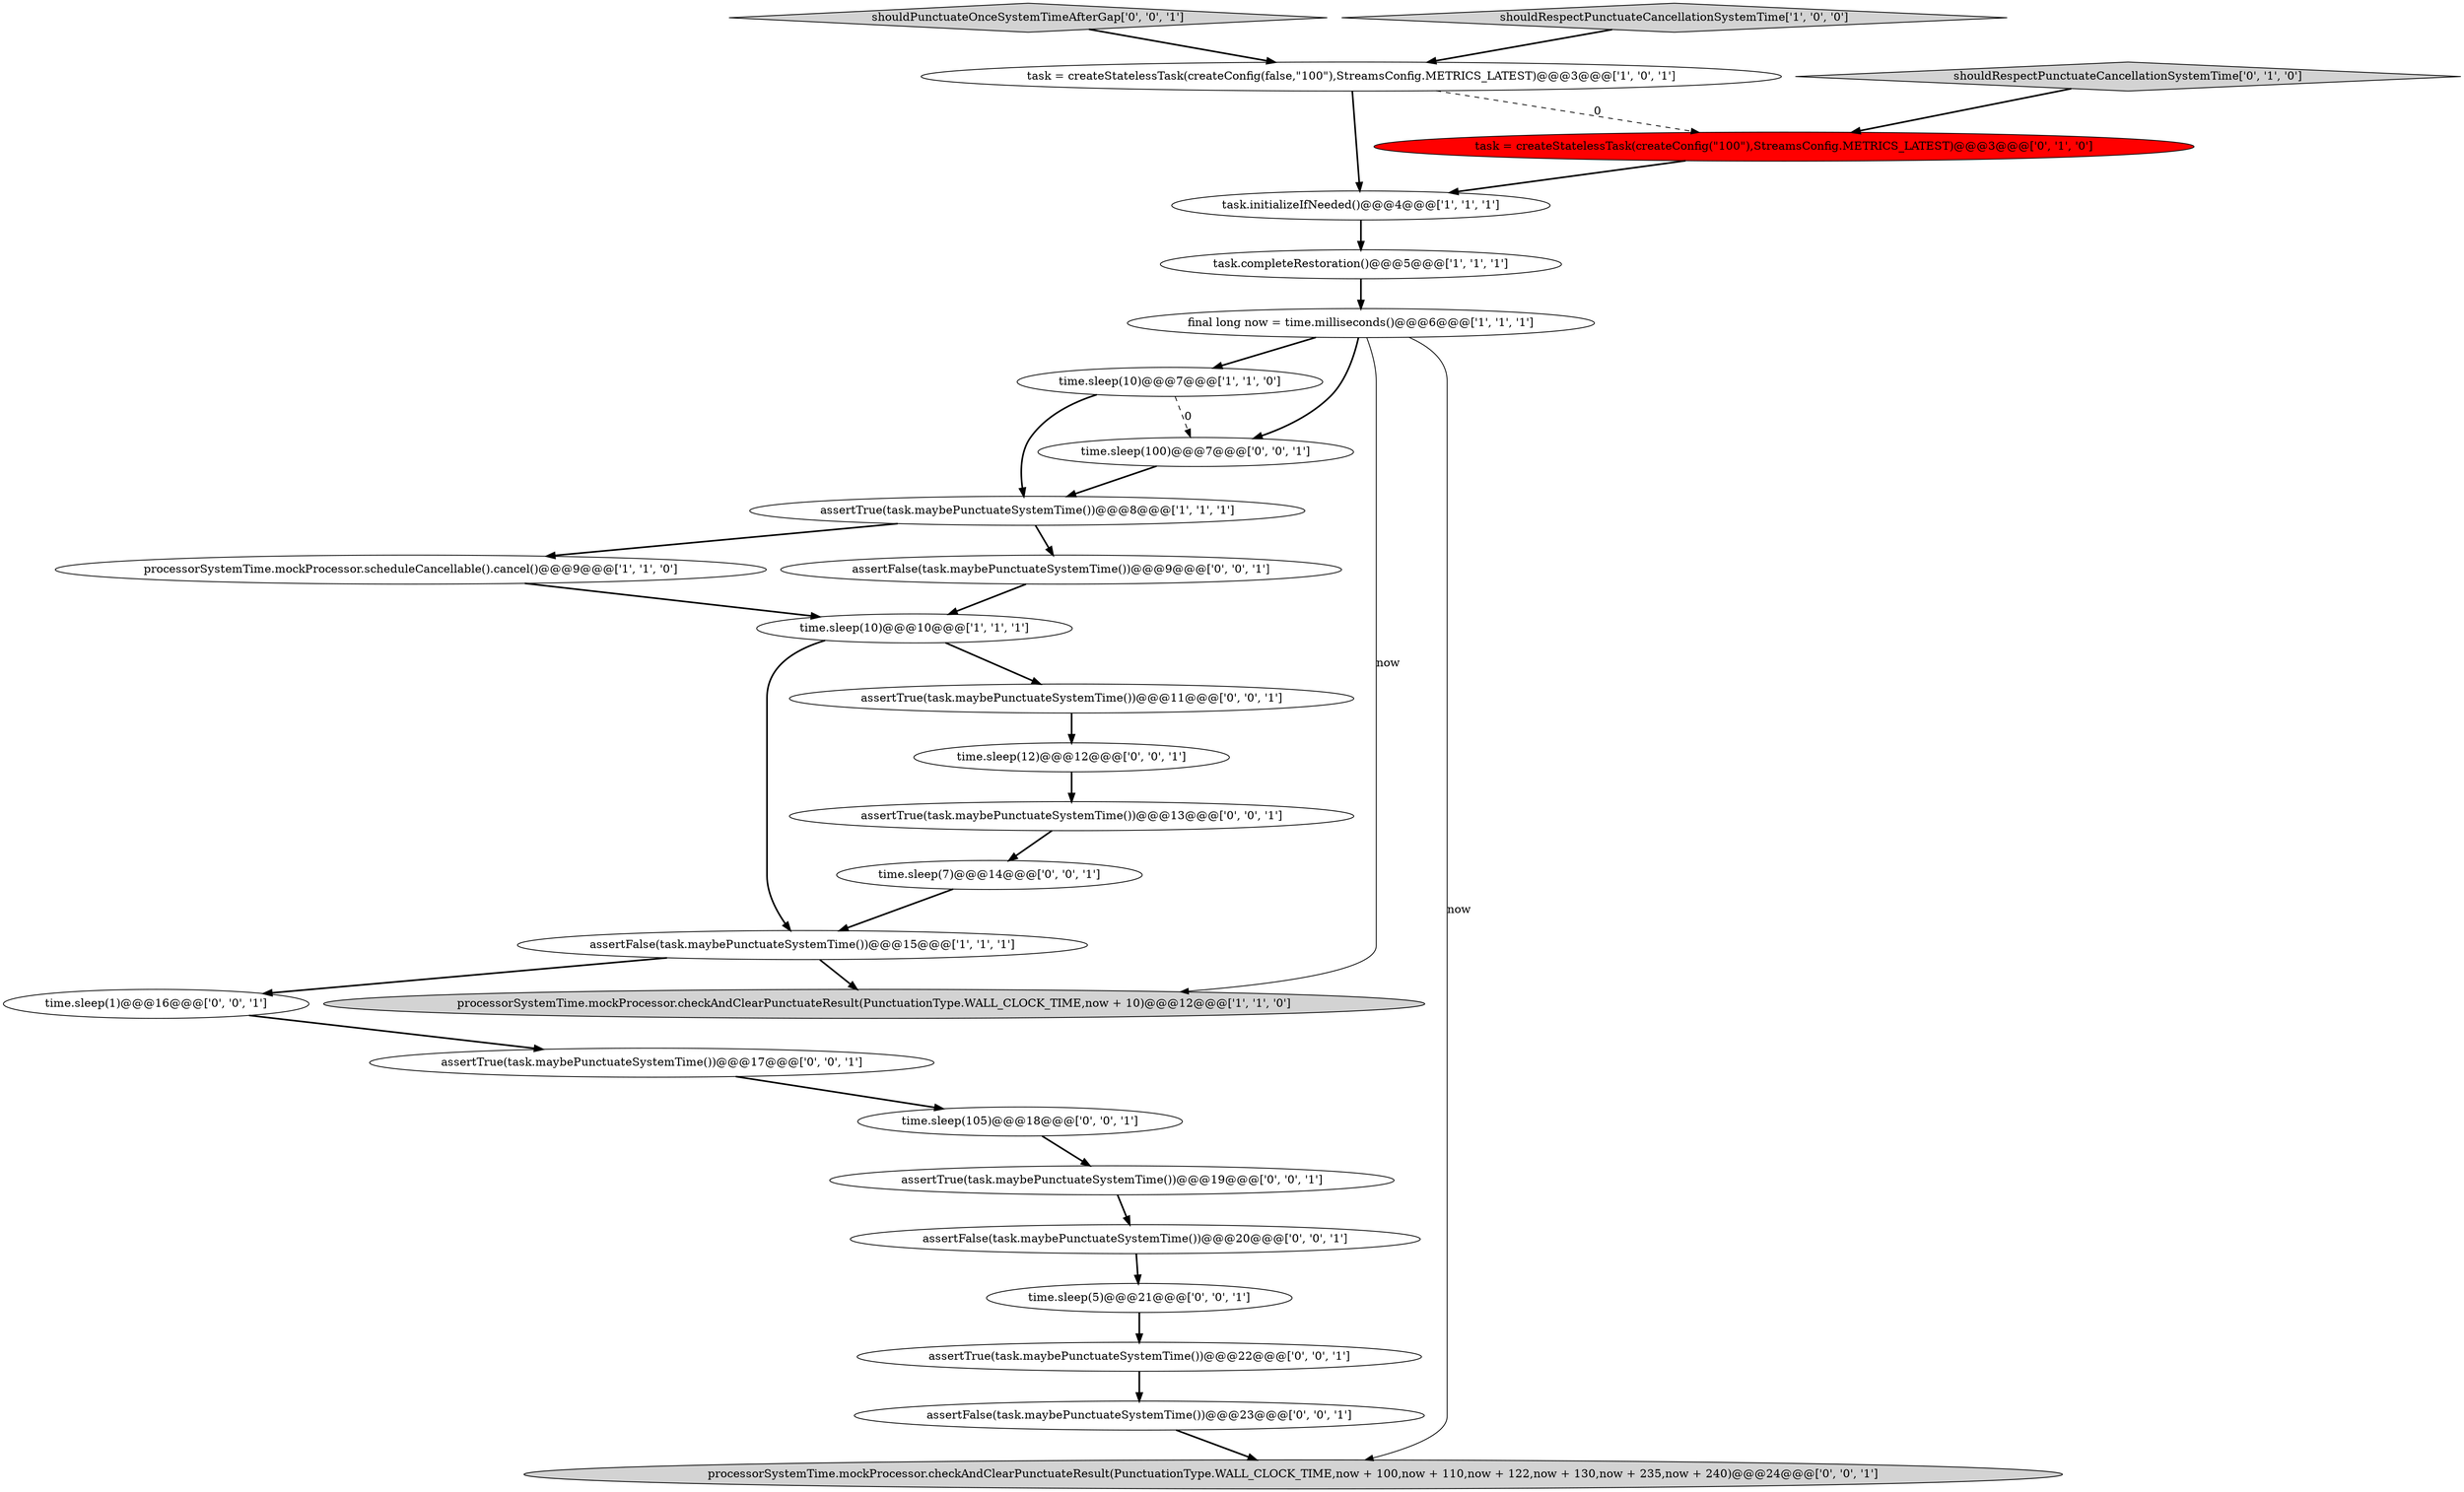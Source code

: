 digraph {
5 [style = filled, label = "assertFalse(task.maybePunctuateSystemTime())@@@15@@@['1', '1', '1']", fillcolor = white, shape = ellipse image = "AAA0AAABBB1BBB"];
17 [style = filled, label = "assertTrue(task.maybePunctuateSystemTime())@@@22@@@['0', '0', '1']", fillcolor = white, shape = ellipse image = "AAA0AAABBB3BBB"];
21 [style = filled, label = "time.sleep(105)@@@18@@@['0', '0', '1']", fillcolor = white, shape = ellipse image = "AAA0AAABBB3BBB"];
4 [style = filled, label = "assertTrue(task.maybePunctuateSystemTime())@@@8@@@['1', '1', '1']", fillcolor = white, shape = ellipse image = "AAA0AAABBB1BBB"];
28 [style = filled, label = "time.sleep(5)@@@21@@@['0', '0', '1']", fillcolor = white, shape = ellipse image = "AAA0AAABBB3BBB"];
24 [style = filled, label = "shouldPunctuateOnceSystemTimeAfterGap['0', '0', '1']", fillcolor = lightgray, shape = diamond image = "AAA0AAABBB3BBB"];
3 [style = filled, label = "time.sleep(10)@@@7@@@['1', '1', '0']", fillcolor = white, shape = ellipse image = "AAA0AAABBB1BBB"];
22 [style = filled, label = "time.sleep(7)@@@14@@@['0', '0', '1']", fillcolor = white, shape = ellipse image = "AAA0AAABBB3BBB"];
2 [style = filled, label = "final long now = time.milliseconds()@@@6@@@['1', '1', '1']", fillcolor = white, shape = ellipse image = "AAA0AAABBB1BBB"];
25 [style = filled, label = "time.sleep(1)@@@16@@@['0', '0', '1']", fillcolor = white, shape = ellipse image = "AAA0AAABBB3BBB"];
11 [style = filled, label = "task = createStatelessTask(createConfig(\"100\"),StreamsConfig.METRICS_LATEST)@@@3@@@['0', '1', '0']", fillcolor = red, shape = ellipse image = "AAA1AAABBB2BBB"];
23 [style = filled, label = "assertTrue(task.maybePunctuateSystemTime())@@@19@@@['0', '0', '1']", fillcolor = white, shape = ellipse image = "AAA0AAABBB3BBB"];
7 [style = filled, label = "processorSystemTime.mockProcessor.scheduleCancellable().cancel()@@@9@@@['1', '1', '0']", fillcolor = white, shape = ellipse image = "AAA0AAABBB1BBB"];
26 [style = filled, label = "assertTrue(task.maybePunctuateSystemTime())@@@17@@@['0', '0', '1']", fillcolor = white, shape = ellipse image = "AAA0AAABBB3BBB"];
6 [style = filled, label = "time.sleep(10)@@@10@@@['1', '1', '1']", fillcolor = white, shape = ellipse image = "AAA0AAABBB1BBB"];
1 [style = filled, label = "task = createStatelessTask(createConfig(false,\"100\"),StreamsConfig.METRICS_LATEST)@@@3@@@['1', '0', '1']", fillcolor = white, shape = ellipse image = "AAA0AAABBB1BBB"];
12 [style = filled, label = "shouldRespectPunctuateCancellationSystemTime['0', '1', '0']", fillcolor = lightgray, shape = diamond image = "AAA0AAABBB2BBB"];
27 [style = filled, label = "assertTrue(task.maybePunctuateSystemTime())@@@11@@@['0', '0', '1']", fillcolor = white, shape = ellipse image = "AAA0AAABBB3BBB"];
18 [style = filled, label = "assertTrue(task.maybePunctuateSystemTime())@@@13@@@['0', '0', '1']", fillcolor = white, shape = ellipse image = "AAA0AAABBB3BBB"];
8 [style = filled, label = "shouldRespectPunctuateCancellationSystemTime['1', '0', '0']", fillcolor = lightgray, shape = diamond image = "AAA0AAABBB1BBB"];
16 [style = filled, label = "assertFalse(task.maybePunctuateSystemTime())@@@20@@@['0', '0', '1']", fillcolor = white, shape = ellipse image = "AAA0AAABBB3BBB"];
0 [style = filled, label = "task.initializeIfNeeded()@@@4@@@['1', '1', '1']", fillcolor = white, shape = ellipse image = "AAA0AAABBB1BBB"];
13 [style = filled, label = "assertFalse(task.maybePunctuateSystemTime())@@@23@@@['0', '0', '1']", fillcolor = white, shape = ellipse image = "AAA0AAABBB3BBB"];
10 [style = filled, label = "processorSystemTime.mockProcessor.checkAndClearPunctuateResult(PunctuationType.WALL_CLOCK_TIME,now + 10)@@@12@@@['1', '1', '0']", fillcolor = lightgray, shape = ellipse image = "AAA0AAABBB1BBB"];
19 [style = filled, label = "processorSystemTime.mockProcessor.checkAndClearPunctuateResult(PunctuationType.WALL_CLOCK_TIME,now + 100,now + 110,now + 122,now + 130,now + 235,now + 240)@@@24@@@['0', '0', '1']", fillcolor = lightgray, shape = ellipse image = "AAA0AAABBB3BBB"];
20 [style = filled, label = "assertFalse(task.maybePunctuateSystemTime())@@@9@@@['0', '0', '1']", fillcolor = white, shape = ellipse image = "AAA0AAABBB3BBB"];
9 [style = filled, label = "task.completeRestoration()@@@5@@@['1', '1', '1']", fillcolor = white, shape = ellipse image = "AAA0AAABBB1BBB"];
14 [style = filled, label = "time.sleep(100)@@@7@@@['0', '0', '1']", fillcolor = white, shape = ellipse image = "AAA0AAABBB3BBB"];
15 [style = filled, label = "time.sleep(12)@@@12@@@['0', '0', '1']", fillcolor = white, shape = ellipse image = "AAA0AAABBB3BBB"];
2->10 [style = solid, label="now"];
5->10 [style = bold, label=""];
0->9 [style = bold, label=""];
23->16 [style = bold, label=""];
9->2 [style = bold, label=""];
2->3 [style = bold, label=""];
12->11 [style = bold, label=""];
1->0 [style = bold, label=""];
20->6 [style = bold, label=""];
3->4 [style = bold, label=""];
15->18 [style = bold, label=""];
22->5 [style = bold, label=""];
27->15 [style = bold, label=""];
4->7 [style = bold, label=""];
5->25 [style = bold, label=""];
26->21 [style = bold, label=""];
8->1 [style = bold, label=""];
6->27 [style = bold, label=""];
6->5 [style = bold, label=""];
13->19 [style = bold, label=""];
11->0 [style = bold, label=""];
18->22 [style = bold, label=""];
16->28 [style = bold, label=""];
1->11 [style = dashed, label="0"];
2->14 [style = bold, label=""];
7->6 [style = bold, label=""];
25->26 [style = bold, label=""];
4->20 [style = bold, label=""];
2->19 [style = solid, label="now"];
28->17 [style = bold, label=""];
17->13 [style = bold, label=""];
24->1 [style = bold, label=""];
3->14 [style = dashed, label="0"];
14->4 [style = bold, label=""];
21->23 [style = bold, label=""];
}
